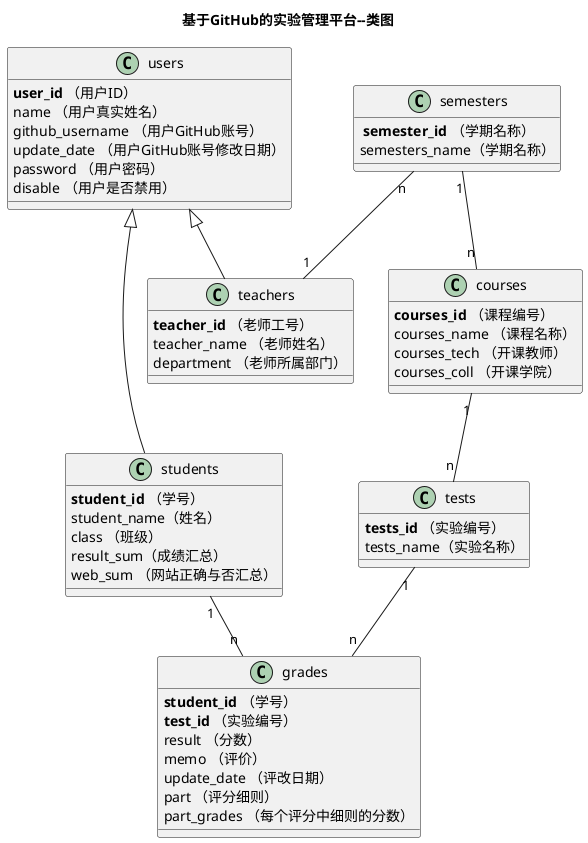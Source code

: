 @startuml
title 基于GitHub的实验管理平台--类图
class users {
    <b>user_id</b> （用户ID）
    name （用户真实姓名）
    github_username （用户GitHub账号）
    update_date （用户GitHub账号修改日期）
    password （用户密码）
    disable （用户是否禁用）
}
class teachers{
    <b>teacher_id</b> （老师工号）
    teacher_name （老师姓名）
    department （老师所属部门）
}
class students{
    <b>student_id</b> （学号）
     student_name（姓名）
    class （班级）
    result_sum（成绩汇总）
    web_sum （网站正确与否汇总）
}
users <|- students
users <|-- teachers
class grades {
    <b>student_id</b> （学号）
    <b>test_id</b> （实验编号）
    result （分数）
    memo （评价）
    update_date （评改日期）
    part （评分细则）
    part_grades （每个评分中细则的分数）
}
class tests{
    <b>tests_id</b> （实验编号）
       tests_name（实验名称）
}
class courses{
    <b>courses_id</b> （课程编号）
       courses_name （课程名称）
       courses_tech （开课教师）
       courses_coll （开课学院）
}
class semesters {
       <b> semester_id</b> （学期名称）
        semesters_name（学期名称）

}
semesters "n"-- "1" teachers
students "1" -- "n"  grades
tests "1" -- "n"  grades
courses "1"-- "n"tests
semesters "1"-- "n" courses

@enduml